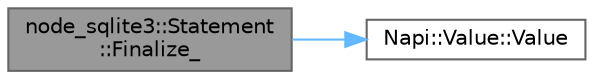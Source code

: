 digraph "node_sqlite3::Statement::Finalize_"
{
 // LATEX_PDF_SIZE
  bgcolor="transparent";
  edge [fontname=Helvetica,fontsize=10,labelfontname=Helvetica,labelfontsize=10];
  node [fontname=Helvetica,fontsize=10,shape=box,height=0.2,width=0.4];
  rankdir="LR";
  Node1 [id="Node000001",label="node_sqlite3::Statement\l::Finalize_",height=0.2,width=0.4,color="gray40", fillcolor="grey60", style="filled", fontcolor="black",tooltip=" "];
  Node1 -> Node2 [id="edge3_Node000001_Node000002",color="steelblue1",style="solid",tooltip=" "];
  Node2 [id="Node000002",label="Napi::Value::Value",height=0.2,width=0.4,color="grey40", fillcolor="white", style="filled",URL="$class_napi_1_1_value.html#a91352891b563fb744683240949e458e4",tooltip="Creates a new empty Value instance."];
}
